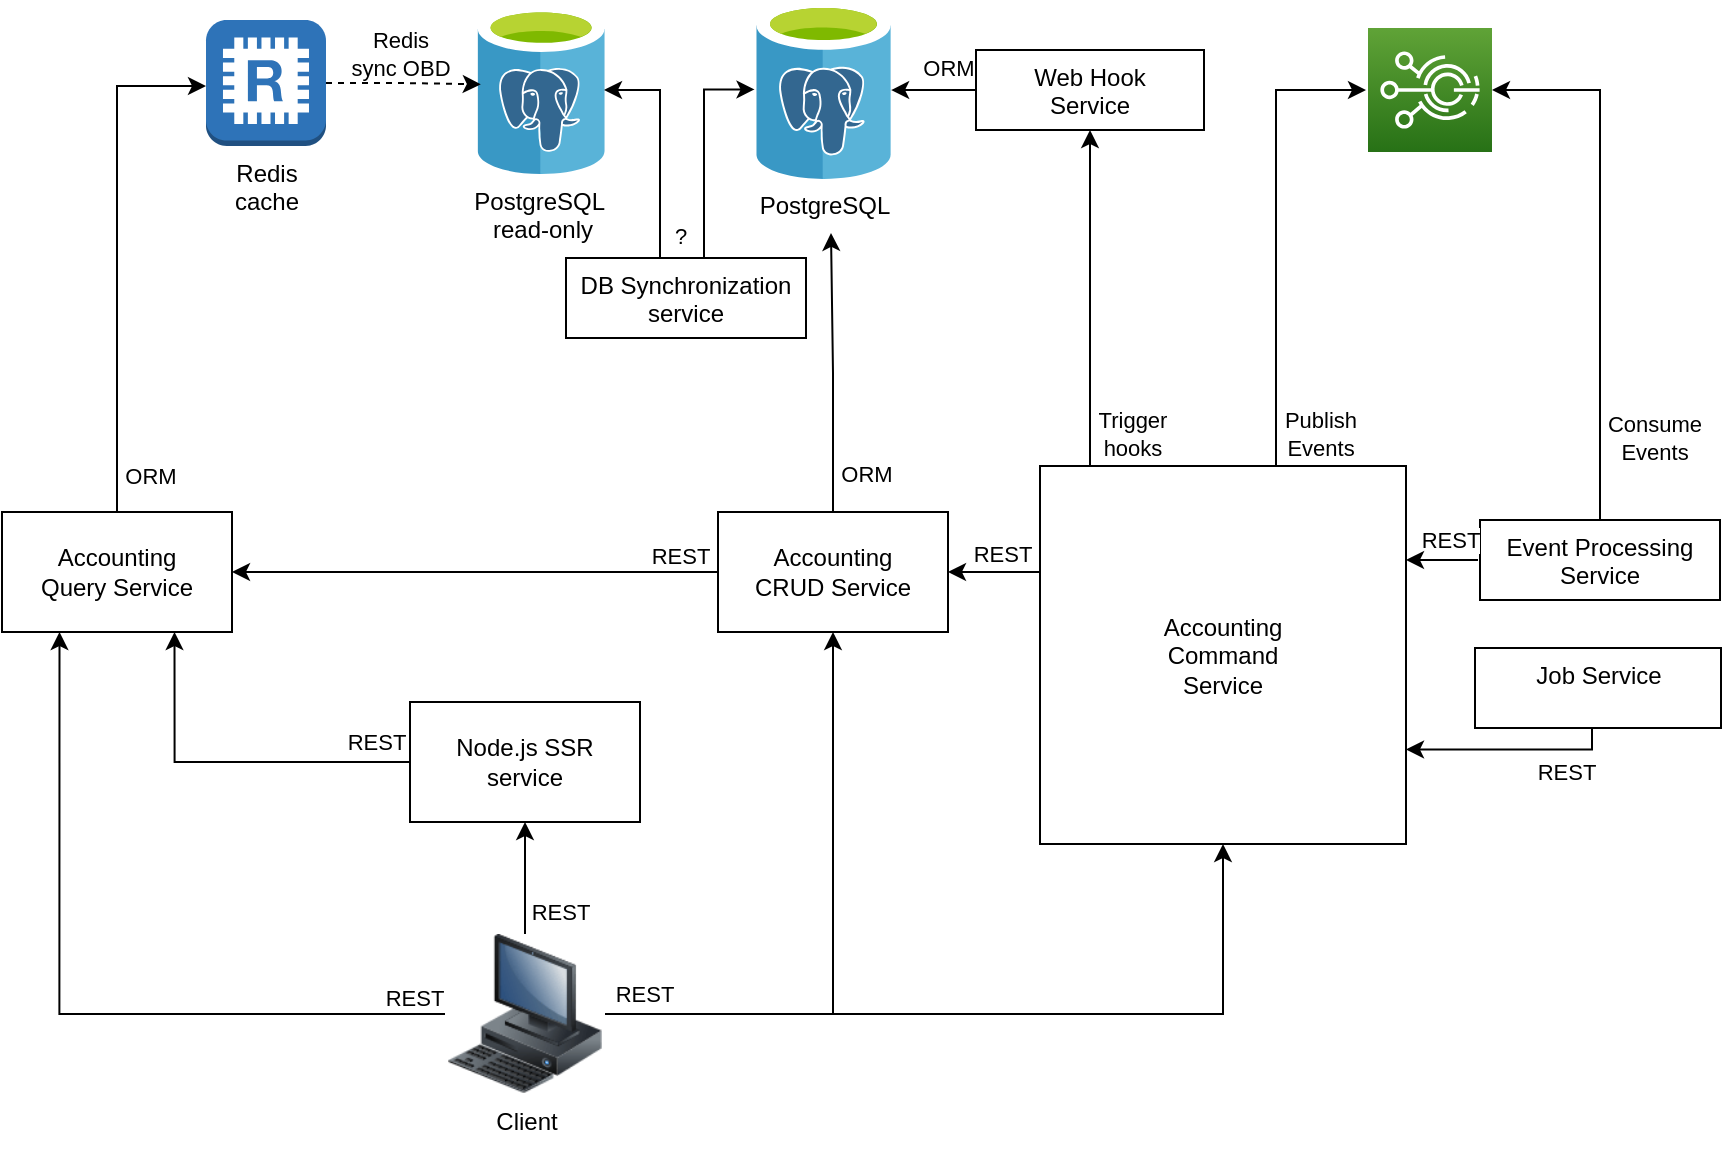 <mxfile>
    <diagram name="Architectural design" id="WCGmDvJDqdLQ--vFYMEj">
        <mxGraphModel dx="2970" dy="1552" grid="0" gridSize="10" guides="1" tooltips="1" connect="1" arrows="1" fold="1" page="0" pageScale="1" pageWidth="850" pageHeight="1100" math="0" shadow="0">
            <root>
                <mxCell id="0"/>
                <object label="Step 1: Basic CRUD" id="QQ_C-k0h6Ip4yUIKFo_p-139">
                    <mxCell parent="0"/>
                </object>
                <mxCell id="QQ_C-k0h6Ip4yUIKFo_p-6" value="PostgreSQL&lt;br&gt;" style="image;sketch=0;aspect=fixed;html=1;points=[];align=center;fontSize=12;image=img/lib/mscae/Azure_Database_for_PostgreSQL_servers.svg;" parent="QQ_C-k0h6Ip4yUIKFo_p-139" vertex="1">
                    <mxGeometry x="-780" y="-30.45" width="67.56" height="88.89" as="geometry"/>
                </mxCell>
                <mxCell id="QQ_C-k0h6Ip4yUIKFo_p-75" style="edgeStyle=orthogonalEdgeStyle;rounded=0;orthogonalLoop=1;jettySize=auto;html=1;" parent="QQ_C-k0h6Ip4yUIKFo_p-139" source="QQ_C-k0h6Ip4yUIKFo_p-33" edge="1">
                    <mxGeometry relative="1" as="geometry">
                        <mxPoint x="-742.5" y="85.46" as="targetPoint"/>
                    </mxGeometry>
                </mxCell>
                <mxCell id="QQ_C-k0h6Ip4yUIKFo_p-33" value="Accounting &lt;br&gt;CRUD&amp;nbsp;Service" style="rounded=0;whiteSpace=wrap;html=1;" parent="QQ_C-k0h6Ip4yUIKFo_p-139" vertex="1">
                    <mxGeometry x="-799" y="225" width="115" height="60" as="geometry"/>
                </mxCell>
                <mxCell id="QQ_C-k0h6Ip4yUIKFo_p-44" style="edgeStyle=orthogonalEdgeStyle;rounded=0;orthogonalLoop=1;jettySize=auto;html=1;entryX=0.5;entryY=1;entryDx=0;entryDy=0;" parent="QQ_C-k0h6Ip4yUIKFo_p-139" source="QQ_C-k0h6Ip4yUIKFo_p-29" target="QQ_C-k0h6Ip4yUIKFo_p-33" edge="1">
                    <mxGeometry relative="1" as="geometry"/>
                </mxCell>
                <mxCell id="QQ_C-k0h6Ip4yUIKFo_p-85" value="ORM" style="edgeLabel;html=1;align=center;verticalAlign=middle;resizable=0;points=[];" parent="QQ_C-k0h6Ip4yUIKFo_p-139" vertex="1" connectable="0">
                    <mxGeometry x="-725.004" y="206.0" as="geometry"/>
                </mxCell>
                <mxCell id="QQ_C-k0h6Ip4yUIKFo_p-79" value="REST" style="edgeLabel;html=1;align=center;verticalAlign=middle;resizable=0;points=[];" parent="QQ_C-k0h6Ip4yUIKFo_p-139" vertex="1" connectable="0">
                    <mxGeometry x="-978.996" y="500" as="geometry">
                        <mxPoint x="143" y="-34" as="offset"/>
                    </mxGeometry>
                </mxCell>
                <mxCell id="QQ_C-k0h6Ip4yUIKFo_p-29" value="Client&lt;br&gt;" style="image;html=1;image=img/lib/clip_art/computers/Workstation_128x128.png;flipH=1;" parent="QQ_C-k0h6Ip4yUIKFo_p-139" vertex="1">
                    <mxGeometry x="-935.5" y="436" width="80" height="80" as="geometry"/>
                </mxCell>
                <object label="Step 2: Command introduction" id="QQ_C-k0h6Ip4yUIKFo_p-138">
                    <mxCell parent="0"/>
                </object>
                <mxCell id="QQ_C-k0h6Ip4yUIKFo_p-43" style="edgeStyle=orthogonalEdgeStyle;rounded=0;orthogonalLoop=1;jettySize=auto;html=1;entryX=0.5;entryY=1;entryDx=0;entryDy=0;" parent="QQ_C-k0h6Ip4yUIKFo_p-138" source="QQ_C-k0h6Ip4yUIKFo_p-29" target="QQ_C-k0h6Ip4yUIKFo_p-21" edge="1">
                    <mxGeometry relative="1" as="geometry"/>
                </mxCell>
                <mxCell id="QQ_C-k0h6Ip4yUIKFo_p-21" value="Accounting &lt;br&gt;Command&lt;br&gt;Service" style="rounded=0;whiteSpace=wrap;html=1;" parent="QQ_C-k0h6Ip4yUIKFo_p-138" vertex="1">
                    <mxGeometry x="-638" y="202" width="183" height="189" as="geometry"/>
                </mxCell>
                <mxCell id="QQ_C-k0h6Ip4yUIKFo_p-45" style="edgeStyle=orthogonalEdgeStyle;rounded=0;orthogonalLoop=1;jettySize=auto;html=1;entryX=1;entryY=0.5;entryDx=0;entryDy=0;" parent="QQ_C-k0h6Ip4yUIKFo_p-138" source="QQ_C-k0h6Ip4yUIKFo_p-21" target="QQ_C-k0h6Ip4yUIKFo_p-33" edge="1">
                    <mxGeometry relative="1" as="geometry">
                        <Array as="points">
                            <mxPoint x="-646" y="255"/>
                            <mxPoint x="-646" y="255"/>
                        </Array>
                    </mxGeometry>
                </mxCell>
                <mxCell id="QQ_C-k0h6Ip4yUIKFo_p-87" value="REST" style="edgeLabel;html=1;align=center;verticalAlign=middle;resizable=0;points=[];" parent="QQ_C-k0h6Ip4yUIKFo_p-138" vertex="1" connectable="0">
                    <mxGeometry x="-656.996" y="246" as="geometry"/>
                </mxCell>
                <object label="Step 3: Introduce RO DB replica" id="QQ_C-k0h6Ip4yUIKFo_p-140">
                    <mxCell parent="0"/>
                </object>
                <mxCell id="QQ_C-k0h6Ip4yUIKFo_p-11" value="DB Synchronization service" style="whiteSpace=wrap;html=1;verticalAlign=top;labelBackgroundColor=default;sketch=0;" parent="QQ_C-k0h6Ip4yUIKFo_p-140" vertex="1">
                    <mxGeometry x="-875" y="98" width="120" height="40" as="geometry"/>
                </mxCell>
                <mxCell id="QQ_C-k0h6Ip4yUIKFo_p-7" value="PostgreSQL&amp;nbsp;&lt;br&gt;read-only" style="image;sketch=0;aspect=fixed;html=1;points=[];align=center;fontSize=12;image=img/lib/mscae/Azure_Database_for_PostgreSQL_servers.svg;" parent="QQ_C-k0h6Ip4yUIKFo_p-140" vertex="1">
                    <mxGeometry x="-919.34" y="-28" width="63.84" height="84" as="geometry"/>
                </mxCell>
                <mxCell id="QQ_C-k0h6Ip4yUIKFo_p-13" style="edgeStyle=orthogonalEdgeStyle;rounded=0;orthogonalLoop=1;jettySize=auto;html=1;" parent="QQ_C-k0h6Ip4yUIKFo_p-140" source="QQ_C-k0h6Ip4yUIKFo_p-11" edge="1">
                    <mxGeometry relative="1" as="geometry">
                        <mxPoint x="-856" y="14" as="targetPoint"/>
                        <Array as="points">
                            <mxPoint x="-828" y="14"/>
                        </Array>
                    </mxGeometry>
                </mxCell>
                <mxCell id="QQ_C-k0h6Ip4yUIKFo_p-88" value="?" style="edgeLabel;html=1;align=center;verticalAlign=middle;resizable=0;points=[];" parent="QQ_C-k0h6Ip4yUIKFo_p-140" vertex="1" connectable="0">
                    <mxGeometry x="-802.004" y="85.0" as="geometry">
                        <mxPoint x="-16" y="2" as="offset"/>
                    </mxGeometry>
                </mxCell>
                <mxCell id="QQ_C-k0h6Ip4yUIKFo_p-14" style="edgeStyle=orthogonalEdgeStyle;rounded=0;orthogonalLoop=1;jettySize=auto;html=1;entryX=-0.011;entryY=0.497;entryDx=0;entryDy=0;entryPerimeter=0;" parent="QQ_C-k0h6Ip4yUIKFo_p-140" source="QQ_C-k0h6Ip4yUIKFo_p-11" target="QQ_C-k0h6Ip4yUIKFo_p-6" edge="1">
                    <mxGeometry relative="1" as="geometry">
                        <Array as="points">
                            <mxPoint x="-806" y="14"/>
                        </Array>
                    </mxGeometry>
                </mxCell>
                <object label="Step 4: Introduce quick Queries" id="QQ_C-k0h6Ip4yUIKFo_p-141">
                    <mxCell parent="0"/>
                </object>
                <mxCell id="QQ_C-k0h6Ip4yUIKFo_p-42" style="edgeStyle=orthogonalEdgeStyle;rounded=0;orthogonalLoop=1;jettySize=auto;html=1;entryX=0.25;entryY=1;entryDx=0;entryDy=0;" parent="QQ_C-k0h6Ip4yUIKFo_p-141" source="QQ_C-k0h6Ip4yUIKFo_p-29" target="QQ_C-k0h6Ip4yUIKFo_p-19" edge="1">
                    <mxGeometry relative="1" as="geometry">
                        <Array as="points">
                            <mxPoint x="-1128" y="476"/>
                        </Array>
                    </mxGeometry>
                </mxCell>
                <mxCell id="QQ_C-k0h6Ip4yUIKFo_p-76" value="REST" style="edgeLabel;html=1;align=center;verticalAlign=middle;resizable=0;points=[];" parent="QQ_C-k0h6Ip4yUIKFo_p-42" vertex="1" connectable="0">
                    <mxGeometry x="-0.632" relative="1" as="geometry">
                        <mxPoint x="55" y="-8" as="offset"/>
                    </mxGeometry>
                </mxCell>
                <mxCell id="QQ_C-k0h6Ip4yUIKFo_p-19" value="Accounting &lt;br&gt;Query Service&lt;br&gt;" style="rounded=0;whiteSpace=wrap;html=1;" parent="QQ_C-k0h6Ip4yUIKFo_p-141" vertex="1">
                    <mxGeometry x="-1157" y="225" width="115" height="60" as="geometry"/>
                </mxCell>
                <mxCell id="QQ_C-k0h6Ip4yUIKFo_p-20" style="edgeStyle=orthogonalEdgeStyle;rounded=0;orthogonalLoop=1;jettySize=auto;html=1;" parent="QQ_C-k0h6Ip4yUIKFo_p-141" source="QQ_C-k0h6Ip4yUIKFo_p-19" target="QQ_C-k0h6Ip4yUIKFo_p-8" edge="1">
                    <mxGeometry relative="1" as="geometry">
                        <Array as="points">
                            <mxPoint x="-1100" y="12"/>
                        </Array>
                    </mxGeometry>
                </mxCell>
                <mxCell id="QQ_C-k0h6Ip4yUIKFo_p-83" value="ORM" style="edgeLabel;html=1;align=center;verticalAlign=middle;resizable=0;points=[];" parent="QQ_C-k0h6Ip4yUIKFo_p-20" vertex="1" connectable="0">
                    <mxGeometry x="-0.663" y="1" relative="1" as="geometry">
                        <mxPoint x="17" y="25" as="offset"/>
                    </mxGeometry>
                </mxCell>
                <mxCell id="QQ_C-k0h6Ip4yUIKFo_p-8" value="Redis&lt;br&gt;cache" style="outlineConnect=0;dashed=0;verticalLabelPosition=bottom;verticalAlign=top;align=center;html=1;shape=mxgraph.aws3.redis;fillColor=#2E73B8;gradientColor=none;" parent="QQ_C-k0h6Ip4yUIKFo_p-141" vertex="1">
                    <mxGeometry x="-1055" y="-21" width="60" height="63" as="geometry"/>
                </mxCell>
                <mxCell id="QQ_C-k0h6Ip4yUIKFo_p-15" style="edgeStyle=orthogonalEdgeStyle;rounded=0;orthogonalLoop=1;jettySize=auto;html=1;entryX=0.027;entryY=0.466;entryDx=0;entryDy=0;entryPerimeter=0;dashed=1;" parent="QQ_C-k0h6Ip4yUIKFo_p-141" source="QQ_C-k0h6Ip4yUIKFo_p-8" target="QQ_C-k0h6Ip4yUIKFo_p-7" edge="1">
                    <mxGeometry relative="1" as="geometry"/>
                </mxCell>
                <mxCell id="QQ_C-k0h6Ip4yUIKFo_p-84" value="Redis&lt;br&gt;sync OBD" style="edgeLabel;html=1;align=center;verticalAlign=middle;resizable=0;points=[];" parent="QQ_C-k0h6Ip4yUIKFo_p-141" vertex="1" connectable="0">
                    <mxGeometry x="-942.004" y="-6.0" as="geometry">
                        <mxPoint x="-16" y="2" as="offset"/>
                    </mxGeometry>
                </mxCell>
                <object label="Step 5: FE introduction" id="QQ_C-k0h6Ip4yUIKFo_p-142">
                    <mxCell parent="0"/>
                </object>
                <mxCell id="QQ_C-k0h6Ip4yUIKFo_p-40" style="edgeStyle=orthogonalEdgeStyle;rounded=0;orthogonalLoop=1;jettySize=auto;html=1;" parent="QQ_C-k0h6Ip4yUIKFo_p-142" source="QQ_C-k0h6Ip4yUIKFo_p-29" target="QQ_C-k0h6Ip4yUIKFo_p-23" edge="1">
                    <mxGeometry relative="1" as="geometry"/>
                </mxCell>
                <mxCell id="QQ_C-k0h6Ip4yUIKFo_p-77" value="REST" style="edgeLabel;html=1;align=center;verticalAlign=middle;resizable=0;points=[];" parent="QQ_C-k0h6Ip4yUIKFo_p-142" vertex="1" connectable="0">
                    <mxGeometry x="-877.996" y="425" as="geometry"/>
                </mxCell>
                <mxCell id="QQ_C-k0h6Ip4yUIKFo_p-23" value="Node.js SSR &lt;br&gt;service&lt;br&gt;" style="rounded=0;whiteSpace=wrap;html=1;" parent="QQ_C-k0h6Ip4yUIKFo_p-142" vertex="1">
                    <mxGeometry x="-953" y="320" width="115" height="60" as="geometry"/>
                </mxCell>
                <mxCell id="QQ_C-k0h6Ip4yUIKFo_p-41" style="edgeStyle=orthogonalEdgeStyle;rounded=0;orthogonalLoop=1;jettySize=auto;html=1;entryX=0.75;entryY=1;entryDx=0;entryDy=0;" parent="QQ_C-k0h6Ip4yUIKFo_p-142" source="QQ_C-k0h6Ip4yUIKFo_p-23" target="QQ_C-k0h6Ip4yUIKFo_p-19" edge="1">
                    <mxGeometry relative="1" as="geometry">
                        <mxPoint x="-1063" y="264" as="targetPoint"/>
                        <Array as="points">
                            <mxPoint x="-1071" y="350"/>
                        </Array>
                    </mxGeometry>
                </mxCell>
                <mxCell id="QQ_C-k0h6Ip4yUIKFo_p-78" value="REST" style="edgeLabel;html=1;align=center;verticalAlign=middle;resizable=0;points=[];" parent="QQ_C-k0h6Ip4yUIKFo_p-142" vertex="1" connectable="0">
                    <mxGeometry x="-969.996" y="340" as="geometry"/>
                </mxCell>
                <mxCell id="QQ_C-k0h6Ip4yUIKFo_p-73" style="edgeStyle=orthogonalEdgeStyle;rounded=0;orthogonalLoop=1;jettySize=auto;html=1;entryX=1;entryY=0.5;entryDx=0;entryDy=0;" parent="QQ_C-k0h6Ip4yUIKFo_p-142" source="QQ_C-k0h6Ip4yUIKFo_p-33" target="QQ_C-k0h6Ip4yUIKFo_p-19" edge="1">
                    <mxGeometry relative="1" as="geometry">
                        <Array as="points">
                            <mxPoint x="-1042" y="255"/>
                        </Array>
                    </mxGeometry>
                </mxCell>
                <mxCell id="QQ_C-k0h6Ip4yUIKFo_p-82" value="REST" style="edgeLabel;html=1;align=center;verticalAlign=middle;resizable=0;points=[];" parent="QQ_C-k0h6Ip4yUIKFo_p-142" vertex="1" connectable="0">
                    <mxGeometry x="-946.006" y="543" as="geometry">
                        <mxPoint x="128" y="-296" as="offset"/>
                    </mxGeometry>
                </mxCell>
                <object label="Step 6: Event introduction" id="QQ_C-k0h6Ip4yUIKFo_p-143">
                    <mxCell parent="0"/>
                </object>
                <mxCell id="QQ_C-k0h6Ip4yUIKFo_p-146" value="&lt;font color=&quot;#ffffff&quot;&gt;Kafka&lt;/font&gt;" style="sketch=0;points=[[0,0,0],[0.25,0,0],[0.5,0,0],[0.75,0,0],[1,0,0],[0,1,0],[0.25,1,0],[0.5,1,0],[0.75,1,0],[1,1,0],[0,0.25,0],[0,0.5,0],[0,0.75,0],[1,0.25,0],[1,0.5,0],[1,0.75,0]];outlineConnect=0;fontColor=#232F3E;gradientColor=#60A337;gradientDirection=north;fillColor=#277116;strokeColor=#ffffff;dashed=0;verticalLabelPosition=bottom;verticalAlign=top;align=center;html=1;fontSize=12;fontStyle=0;aspect=fixed;shape=mxgraph.aws4.resourceIcon;resIcon=mxgraph.aws4.iot_events;" parent="QQ_C-k0h6Ip4yUIKFo_p-143" vertex="1">
                    <mxGeometry x="-474" y="-17" width="62" height="62" as="geometry"/>
                </mxCell>
                <mxCell id="QQ_C-k0h6Ip4yUIKFo_p-149" value="Event Processing Service" style="whiteSpace=wrap;html=1;verticalAlign=top;labelBackgroundColor=default;sketch=0;" parent="QQ_C-k0h6Ip4yUIKFo_p-143" vertex="1">
                    <mxGeometry x="-418.0" y="229" width="120" height="40" as="geometry"/>
                </mxCell>
                <mxCell id="QQ_C-k0h6Ip4yUIKFo_p-81" value="REST" style="edgeLabel;html=1;align=center;verticalAlign=middle;resizable=0;points=[];" parent="QQ_C-k0h6Ip4yUIKFo_p-143" vertex="1" connectable="0">
                    <mxGeometry x="-432.996" y="239" as="geometry"/>
                </mxCell>
                <mxCell id="QQ_C-k0h6Ip4yUIKFo_p-66" style="edgeStyle=orthogonalEdgeStyle;rounded=0;orthogonalLoop=1;jettySize=auto;html=1;entryX=1;entryY=0.5;entryDx=0;entryDy=0;entryPerimeter=0;exitX=0.5;exitY=0;exitDx=0;exitDy=0;" parent="QQ_C-k0h6Ip4yUIKFo_p-143" source="QQ_C-k0h6Ip4yUIKFo_p-149" target="QQ_C-k0h6Ip4yUIKFo_p-146" edge="1">
                    <mxGeometry relative="1" as="geometry">
                        <mxPoint x="-337" y="-26" as="targetPoint"/>
                        <mxPoint x="-282.952" y="189" as="sourcePoint"/>
                    </mxGeometry>
                </mxCell>
                <mxCell id="QQ_C-k0h6Ip4yUIKFo_p-67" value="Consume&lt;br&gt;Events" style="edgeLabel;html=1;align=center;verticalAlign=middle;resizable=0;points=[];" parent="QQ_C-k0h6Ip4yUIKFo_p-66" vertex="1" connectable="0">
                    <mxGeometry x="-0.265" y="1" relative="1" as="geometry">
                        <mxPoint x="28" y="58" as="offset"/>
                    </mxGeometry>
                </mxCell>
                <mxCell id="QQ_C-k0h6Ip4yUIKFo_p-68" style="edgeStyle=orthogonalEdgeStyle;rounded=0;orthogonalLoop=1;jettySize=auto;html=1;entryX=0;entryY=0.5;entryDx=0;entryDy=0;entryPerimeter=0;" parent="QQ_C-k0h6Ip4yUIKFo_p-143" source="QQ_C-k0h6Ip4yUIKFo_p-21" edge="1">
                    <mxGeometry relative="1" as="geometry">
                        <mxPoint x="-475" y="14" as="targetPoint"/>
                        <Array as="points">
                            <mxPoint x="-520" y="14"/>
                        </Array>
                    </mxGeometry>
                </mxCell>
                <mxCell id="QQ_C-k0h6Ip4yUIKFo_p-69" value="Publish&lt;br&gt;Events" style="edgeLabel;html=1;align=center;verticalAlign=middle;resizable=0;points=[];" parent="QQ_C-k0h6Ip4yUIKFo_p-68" vertex="1" connectable="0">
                    <mxGeometry x="-0.835" y="-2" relative="1" as="geometry">
                        <mxPoint x="20" y="3" as="offset"/>
                    </mxGeometry>
                </mxCell>
                <mxCell id="QQ_C-k0h6Ip4yUIKFo_p-62" style="edgeStyle=orthogonalEdgeStyle;rounded=0;orthogonalLoop=1;jettySize=auto;html=1;entryX=1;entryY=0.25;entryDx=0;entryDy=0;" parent="QQ_C-k0h6Ip4yUIKFo_p-143" target="QQ_C-k0h6Ip4yUIKFo_p-21" edge="1">
                    <mxGeometry relative="1" as="geometry">
                        <mxPoint x="-419" y="249.048" as="sourcePoint"/>
                    </mxGeometry>
                </mxCell>
                <object label="Step 7: WebHook introduction" id="QQ_C-k0h6Ip4yUIKFo_p-150">
                    <mxCell parent="0"/>
                </object>
                <mxCell id="QQ_C-k0h6Ip4yUIKFo_p-64" style="edgeStyle=orthogonalEdgeStyle;rounded=0;orthogonalLoop=1;jettySize=auto;html=1;entryX=0.5;entryY=1;entryDx=0;entryDy=0;" parent="QQ_C-k0h6Ip4yUIKFo_p-150" source="QQ_C-k0h6Ip4yUIKFo_p-21" target="QQ_C-k0h6Ip4yUIKFo_p-54" edge="1">
                    <mxGeometry relative="1" as="geometry">
                        <Array as="points">
                            <mxPoint x="-613" y="100"/>
                            <mxPoint x="-613" y="100"/>
                        </Array>
                    </mxGeometry>
                </mxCell>
                <mxCell id="QQ_C-k0h6Ip4yUIKFo_p-71" value="Trigger&lt;br&gt;hooks" style="edgeLabel;html=1;align=center;verticalAlign=middle;resizable=0;points=[];" parent="QQ_C-k0h6Ip4yUIKFo_p-150" vertex="1" connectable="0">
                    <mxGeometry x="-592" y="186.002" as="geometry"/>
                </mxCell>
                <mxCell id="QQ_C-k0h6Ip4yUIKFo_p-54" value="Web Hook&lt;br&gt;Service" style="whiteSpace=wrap;html=1;verticalAlign=top;labelBackgroundColor=default;sketch=0;" parent="QQ_C-k0h6Ip4yUIKFo_p-150" vertex="1">
                    <mxGeometry x="-670" y="-6" width="114" height="40" as="geometry"/>
                </mxCell>
                <mxCell id="QQ_C-k0h6Ip4yUIKFo_p-65" style="edgeStyle=orthogonalEdgeStyle;rounded=0;orthogonalLoop=1;jettySize=auto;html=1;" parent="QQ_C-k0h6Ip4yUIKFo_p-150" source="QQ_C-k0h6Ip4yUIKFo_p-54" target="QQ_C-k0h6Ip4yUIKFo_p-6" edge="1">
                    <mxGeometry relative="1" as="geometry"/>
                </mxCell>
                <mxCell id="QQ_C-k0h6Ip4yUIKFo_p-86" value="ORM" style="edgeLabel;html=1;align=center;verticalAlign=middle;resizable=0;points=[];" parent="QQ_C-k0h6Ip4yUIKFo_p-150" vertex="1" connectable="0">
                    <mxGeometry x="-684.004" y="3.0" as="geometry"/>
                </mxCell>
                <object label="Step 8: introduce job service" id="QQ_C-k0h6Ip4yUIKFo_p-151">
                    <mxCell parent="0"/>
                </object>
                <mxCell id="QQ_C-k0h6Ip4yUIKFo_p-70" value="Job Service" style="whiteSpace=wrap;html=1;verticalAlign=top;labelBackgroundColor=default;sketch=0;" parent="QQ_C-k0h6Ip4yUIKFo_p-151" vertex="1">
                    <mxGeometry x="-420.5" y="293" width="123" height="40" as="geometry"/>
                </mxCell>
                <mxCell id="QQ_C-k0h6Ip4yUIKFo_p-80" value="REST" style="edgeLabel;html=1;align=center;verticalAlign=middle;resizable=0;points=[];" parent="QQ_C-k0h6Ip4yUIKFo_p-151" vertex="1" connectable="0">
                    <mxGeometry x="-374.996" y="355" as="geometry"/>
                </mxCell>
                <mxCell id="QQ_C-k0h6Ip4yUIKFo_p-72" style="edgeStyle=orthogonalEdgeStyle;rounded=0;orthogonalLoop=1;jettySize=auto;html=1;entryX=1;entryY=0.75;entryDx=0;entryDy=0;" parent="QQ_C-k0h6Ip4yUIKFo_p-151" source="QQ_C-k0h6Ip4yUIKFo_p-70" target="QQ_C-k0h6Ip4yUIKFo_p-21" edge="1">
                    <mxGeometry relative="1" as="geometry">
                        <Array as="points">
                            <mxPoint x="-362" y="344"/>
                        </Array>
                    </mxGeometry>
                </mxCell>
            </root>
        </mxGraphModel>
    </diagram>
    <diagram id="ZtC7v8fNOmoMO_Tix7ty" name="DDD">
        <mxGraphModel dx="4026" dy="1952" grid="0" gridSize="10" guides="1" tooltips="1" connect="1" arrows="1" fold="1" page="0" pageScale="1" pageWidth="850" pageHeight="1100" math="0" shadow="0">
            <root>
                <mxCell id="0"/>
                <mxCell id="1" parent="0"/>
                <mxCell id="YWgtLpYKPPh-b3s76j6k-41" style="edgeStyle=none;html=1;entryX=0;entryY=0.5;entryDx=0;entryDy=0;" edge="1" parent="1" source="YWgtLpYKPPh-b3s76j6k-11" target="YWgtLpYKPPh-b3s76j6k-32">
                    <mxGeometry relative="1" as="geometry"/>
                </mxCell>
                <mxCell id="YWgtLpYKPPh-b3s76j6k-11" value="Credit" style="shape=table;startSize=30;container=1;collapsible=0;childLayout=tableLayout;fixedRows=1;rowLines=0;fontStyle=1;" vertex="1" parent="1">
                    <mxGeometry x="-1954" y="-599" width="180" height="120" as="geometry"/>
                </mxCell>
                <mxCell id="YWgtLpYKPPh-b3s76j6k-12" value="" style="shape=tableRow;horizontal=0;startSize=0;swimlaneHead=0;swimlaneBody=0;top=0;left=0;bottom=0;right=0;collapsible=0;dropTarget=0;fillColor=none;points=[[0,0.5],[1,0.5]];portConstraint=eastwest;" vertex="1" parent="YWgtLpYKPPh-b3s76j6k-11">
                    <mxGeometry y="30" width="180" height="30" as="geometry"/>
                </mxCell>
                <mxCell id="YWgtLpYKPPh-b3s76j6k-13" value="1" style="shape=partialRectangle;html=1;whiteSpace=wrap;connectable=0;fillColor=none;top=0;left=0;bottom=0;right=0;overflow=hidden;pointerEvents=1;" vertex="1" parent="YWgtLpYKPPh-b3s76j6k-12">
                    <mxGeometry width="40" height="30" as="geometry">
                        <mxRectangle width="40" height="30" as="alternateBounds"/>
                    </mxGeometry>
                </mxCell>
                <mxCell id="YWgtLpYKPPh-b3s76j6k-14" value="Account Id" style="shape=partialRectangle;html=1;whiteSpace=wrap;connectable=0;fillColor=none;top=0;left=0;bottom=0;right=0;align=left;spacingLeft=6;overflow=hidden;" vertex="1" parent="YWgtLpYKPPh-b3s76j6k-12">
                    <mxGeometry x="40" width="140" height="30" as="geometry">
                        <mxRectangle width="140" height="30" as="alternateBounds"/>
                    </mxGeometry>
                </mxCell>
                <mxCell id="YWgtLpYKPPh-b3s76j6k-15" value="" style="shape=tableRow;horizontal=0;startSize=0;swimlaneHead=0;swimlaneBody=0;top=0;left=0;bottom=0;right=0;collapsible=0;dropTarget=0;fillColor=none;points=[[0,0.5],[1,0.5]];portConstraint=eastwest;" vertex="1" parent="YWgtLpYKPPh-b3s76j6k-11">
                    <mxGeometry y="60" width="180" height="30" as="geometry"/>
                </mxCell>
                <mxCell id="YWgtLpYKPPh-b3s76j6k-16" value="2" style="shape=partialRectangle;html=1;whiteSpace=wrap;connectable=0;fillColor=none;top=0;left=0;bottom=0;right=0;overflow=hidden;" vertex="1" parent="YWgtLpYKPPh-b3s76j6k-15">
                    <mxGeometry width="40" height="30" as="geometry">
                        <mxRectangle width="40" height="30" as="alternateBounds"/>
                    </mxGeometry>
                </mxCell>
                <mxCell id="YWgtLpYKPPh-b3s76j6k-17" value="Amount" style="shape=partialRectangle;html=1;whiteSpace=wrap;connectable=0;fillColor=none;top=0;left=0;bottom=0;right=0;align=left;spacingLeft=6;overflow=hidden;" vertex="1" parent="YWgtLpYKPPh-b3s76j6k-15">
                    <mxGeometry x="40" width="140" height="30" as="geometry">
                        <mxRectangle width="140" height="30" as="alternateBounds"/>
                    </mxGeometry>
                </mxCell>
                <mxCell id="YWgtLpYKPPh-b3s76j6k-18" value="" style="shape=tableRow;horizontal=0;startSize=0;swimlaneHead=0;swimlaneBody=0;top=0;left=0;bottom=0;right=0;collapsible=0;dropTarget=0;fillColor=none;points=[[0,0.5],[1,0.5]];portConstraint=eastwest;" vertex="1" parent="YWgtLpYKPPh-b3s76j6k-11">
                    <mxGeometry y="90" width="180" height="30" as="geometry"/>
                </mxCell>
                <mxCell id="YWgtLpYKPPh-b3s76j6k-19" value="3" style="shape=partialRectangle;html=1;whiteSpace=wrap;connectable=0;fillColor=none;top=0;left=0;bottom=0;right=0;overflow=hidden;" vertex="1" parent="YWgtLpYKPPh-b3s76j6k-18">
                    <mxGeometry width="40" height="30" as="geometry">
                        <mxRectangle width="40" height="30" as="alternateBounds"/>
                    </mxGeometry>
                </mxCell>
                <mxCell id="YWgtLpYKPPh-b3s76j6k-20" value="Currency" style="shape=partialRectangle;html=1;whiteSpace=wrap;connectable=0;fillColor=none;top=0;left=0;bottom=0;right=0;align=left;spacingLeft=6;overflow=hidden;" vertex="1" parent="YWgtLpYKPPh-b3s76j6k-18">
                    <mxGeometry x="40" width="140" height="30" as="geometry">
                        <mxRectangle width="140" height="30" as="alternateBounds"/>
                    </mxGeometry>
                </mxCell>
                <mxCell id="YWgtLpYKPPh-b3s76j6k-42" style="edgeStyle=none;html=1;entryX=0;entryY=0.5;entryDx=0;entryDy=0;" edge="1" parent="1" source="YWgtLpYKPPh-b3s76j6k-21" target="YWgtLpYKPPh-b3s76j6k-35">
                    <mxGeometry relative="1" as="geometry"/>
                </mxCell>
                <mxCell id="YWgtLpYKPPh-b3s76j6k-21" value="Debit" style="shape=table;startSize=30;container=1;collapsible=0;childLayout=tableLayout;fixedRows=1;rowLines=0;fontStyle=1;" vertex="1" parent="1">
                    <mxGeometry x="-1954" y="-468" width="180" height="120" as="geometry"/>
                </mxCell>
                <mxCell id="YWgtLpYKPPh-b3s76j6k-22" value="" style="shape=tableRow;horizontal=0;startSize=0;swimlaneHead=0;swimlaneBody=0;top=0;left=0;bottom=0;right=0;collapsible=0;dropTarget=0;fillColor=none;points=[[0,0.5],[1,0.5]];portConstraint=eastwest;" vertex="1" parent="YWgtLpYKPPh-b3s76j6k-21">
                    <mxGeometry y="30" width="180" height="30" as="geometry"/>
                </mxCell>
                <mxCell id="YWgtLpYKPPh-b3s76j6k-23" value="1" style="shape=partialRectangle;html=1;whiteSpace=wrap;connectable=0;fillColor=none;top=0;left=0;bottom=0;right=0;overflow=hidden;pointerEvents=1;" vertex="1" parent="YWgtLpYKPPh-b3s76j6k-22">
                    <mxGeometry width="40" height="30" as="geometry">
                        <mxRectangle width="40" height="30" as="alternateBounds"/>
                    </mxGeometry>
                </mxCell>
                <mxCell id="YWgtLpYKPPh-b3s76j6k-24" value="Account Id" style="shape=partialRectangle;html=1;whiteSpace=wrap;connectable=0;fillColor=none;top=0;left=0;bottom=0;right=0;align=left;spacingLeft=6;overflow=hidden;" vertex="1" parent="YWgtLpYKPPh-b3s76j6k-22">
                    <mxGeometry x="40" width="140" height="30" as="geometry">
                        <mxRectangle width="140" height="30" as="alternateBounds"/>
                    </mxGeometry>
                </mxCell>
                <mxCell id="YWgtLpYKPPh-b3s76j6k-25" value="" style="shape=tableRow;horizontal=0;startSize=0;swimlaneHead=0;swimlaneBody=0;top=0;left=0;bottom=0;right=0;collapsible=0;dropTarget=0;fillColor=none;points=[[0,0.5],[1,0.5]];portConstraint=eastwest;" vertex="1" parent="YWgtLpYKPPh-b3s76j6k-21">
                    <mxGeometry y="60" width="180" height="30" as="geometry"/>
                </mxCell>
                <mxCell id="YWgtLpYKPPh-b3s76j6k-26" value="2" style="shape=partialRectangle;html=1;whiteSpace=wrap;connectable=0;fillColor=none;top=0;left=0;bottom=0;right=0;overflow=hidden;" vertex="1" parent="YWgtLpYKPPh-b3s76j6k-25">
                    <mxGeometry width="40" height="30" as="geometry">
                        <mxRectangle width="40" height="30" as="alternateBounds"/>
                    </mxGeometry>
                </mxCell>
                <mxCell id="YWgtLpYKPPh-b3s76j6k-27" value="Amount" style="shape=partialRectangle;html=1;whiteSpace=wrap;connectable=0;fillColor=none;top=0;left=0;bottom=0;right=0;align=left;spacingLeft=6;overflow=hidden;" vertex="1" parent="YWgtLpYKPPh-b3s76j6k-25">
                    <mxGeometry x="40" width="140" height="30" as="geometry">
                        <mxRectangle width="140" height="30" as="alternateBounds"/>
                    </mxGeometry>
                </mxCell>
                <mxCell id="YWgtLpYKPPh-b3s76j6k-28" value="" style="shape=tableRow;horizontal=0;startSize=0;swimlaneHead=0;swimlaneBody=0;top=0;left=0;bottom=0;right=0;collapsible=0;dropTarget=0;fillColor=none;points=[[0,0.5],[1,0.5]];portConstraint=eastwest;" vertex="1" parent="YWgtLpYKPPh-b3s76j6k-21">
                    <mxGeometry y="90" width="180" height="30" as="geometry"/>
                </mxCell>
                <mxCell id="YWgtLpYKPPh-b3s76j6k-29" value="3" style="shape=partialRectangle;html=1;whiteSpace=wrap;connectable=0;fillColor=none;top=0;left=0;bottom=0;right=0;overflow=hidden;" vertex="1" parent="YWgtLpYKPPh-b3s76j6k-28">
                    <mxGeometry width="40" height="30" as="geometry">
                        <mxRectangle width="40" height="30" as="alternateBounds"/>
                    </mxGeometry>
                </mxCell>
                <mxCell id="YWgtLpYKPPh-b3s76j6k-30" value="Currency" style="shape=partialRectangle;html=1;whiteSpace=wrap;connectable=0;fillColor=none;top=0;left=0;bottom=0;right=0;align=left;spacingLeft=6;overflow=hidden;" vertex="1" parent="YWgtLpYKPPh-b3s76j6k-28">
                    <mxGeometry x="40" width="140" height="30" as="geometry">
                        <mxRectangle width="140" height="30" as="alternateBounds"/>
                    </mxGeometry>
                </mxCell>
                <mxCell id="YWgtLpYKPPh-b3s76j6k-31" value="Bookkeeping" style="shape=table;startSize=30;container=1;collapsible=0;childLayout=tableLayout;fixedRows=1;rowLines=0;fontStyle=1;" vertex="1" parent="1">
                    <mxGeometry x="-1693" y="-554" width="180" height="120" as="geometry"/>
                </mxCell>
                <mxCell id="YWgtLpYKPPh-b3s76j6k-32" value="" style="shape=tableRow;horizontal=0;startSize=0;swimlaneHead=0;swimlaneBody=0;top=0;left=0;bottom=0;right=0;collapsible=0;dropTarget=0;fillColor=none;points=[[0,0.5],[1,0.5]];portConstraint=eastwest;" vertex="1" parent="YWgtLpYKPPh-b3s76j6k-31">
                    <mxGeometry y="30" width="180" height="30" as="geometry"/>
                </mxCell>
                <mxCell id="YWgtLpYKPPh-b3s76j6k-33" value="1" style="shape=partialRectangle;html=1;whiteSpace=wrap;connectable=0;fillColor=none;top=0;left=0;bottom=0;right=0;overflow=hidden;pointerEvents=1;" vertex="1" parent="YWgtLpYKPPh-b3s76j6k-32">
                    <mxGeometry width="40" height="30" as="geometry">
                        <mxRectangle width="40" height="30" as="alternateBounds"/>
                    </mxGeometry>
                </mxCell>
                <mxCell id="YWgtLpYKPPh-b3s76j6k-34" value="Credit" style="shape=partialRectangle;html=1;whiteSpace=wrap;connectable=0;fillColor=none;top=0;left=0;bottom=0;right=0;align=left;spacingLeft=6;overflow=hidden;" vertex="1" parent="YWgtLpYKPPh-b3s76j6k-32">
                    <mxGeometry x="40" width="140" height="30" as="geometry">
                        <mxRectangle width="140" height="30" as="alternateBounds"/>
                    </mxGeometry>
                </mxCell>
                <mxCell id="YWgtLpYKPPh-b3s76j6k-35" value="" style="shape=tableRow;horizontal=0;startSize=0;swimlaneHead=0;swimlaneBody=0;top=0;left=0;bottom=0;right=0;collapsible=0;dropTarget=0;fillColor=none;points=[[0,0.5],[1,0.5]];portConstraint=eastwest;" vertex="1" parent="YWgtLpYKPPh-b3s76j6k-31">
                    <mxGeometry y="60" width="180" height="30" as="geometry"/>
                </mxCell>
                <mxCell id="YWgtLpYKPPh-b3s76j6k-36" value="2" style="shape=partialRectangle;html=1;whiteSpace=wrap;connectable=0;fillColor=none;top=0;left=0;bottom=0;right=0;overflow=hidden;" vertex="1" parent="YWgtLpYKPPh-b3s76j6k-35">
                    <mxGeometry width="40" height="30" as="geometry">
                        <mxRectangle width="40" height="30" as="alternateBounds"/>
                    </mxGeometry>
                </mxCell>
                <mxCell id="YWgtLpYKPPh-b3s76j6k-37" value="Debit" style="shape=partialRectangle;html=1;whiteSpace=wrap;connectable=0;fillColor=none;top=0;left=0;bottom=0;right=0;align=left;spacingLeft=6;overflow=hidden;" vertex="1" parent="YWgtLpYKPPh-b3s76j6k-35">
                    <mxGeometry x="40" width="140" height="30" as="geometry">
                        <mxRectangle width="140" height="30" as="alternateBounds"/>
                    </mxGeometry>
                </mxCell>
                <mxCell id="YWgtLpYKPPh-b3s76j6k-38" value="" style="shape=tableRow;horizontal=0;startSize=0;swimlaneHead=0;swimlaneBody=0;top=0;left=0;bottom=0;right=0;collapsible=0;dropTarget=0;fillColor=none;points=[[0,0.5],[1,0.5]];portConstraint=eastwest;" vertex="1" parent="YWgtLpYKPPh-b3s76j6k-31">
                    <mxGeometry y="90" width="180" height="30" as="geometry"/>
                </mxCell>
                <mxCell id="YWgtLpYKPPh-b3s76j6k-39" value="3" style="shape=partialRectangle;html=1;whiteSpace=wrap;connectable=0;fillColor=none;top=0;left=0;bottom=0;right=0;overflow=hidden;" vertex="1" parent="YWgtLpYKPPh-b3s76j6k-38">
                    <mxGeometry width="40" height="30" as="geometry">
                        <mxRectangle width="40" height="30" as="alternateBounds"/>
                    </mxGeometry>
                </mxCell>
                <mxCell id="YWgtLpYKPPh-b3s76j6k-40" value="Transaction Date" style="shape=partialRectangle;html=1;whiteSpace=wrap;connectable=0;fillColor=none;top=0;left=0;bottom=0;right=0;align=left;spacingLeft=6;overflow=hidden;" vertex="1" parent="YWgtLpYKPPh-b3s76j6k-38">
                    <mxGeometry x="40" width="140" height="30" as="geometry">
                        <mxRectangle width="140" height="30" as="alternateBounds"/>
                    </mxGeometry>
                </mxCell>
            </root>
        </mxGraphModel>
    </diagram>
    <diagram id="kegR7-3sBzHft5QSVE01" name="Database">
        <mxGraphModel dx="3226" dy="1552" grid="0" gridSize="10" guides="1" tooltips="1" connect="1" arrows="1" fold="1" page="0" pageScale="1" pageWidth="850" pageHeight="1100" math="0" shadow="0">
            <root>
                <mxCell id="0"/>
                <object label="PostgreSQL" id="1">
                    <mxCell parent="0"/>
                </object>
                <mxCell id="22w6GEnN3Rc5qbIdXlav-1" value="" style="rounded=0;whiteSpace=wrap;html=1;dashed=1;" vertex="1" parent="1">
                    <mxGeometry x="-813" y="-335" width="1836" height="952" as="geometry"/>
                </mxCell>
                <mxCell id="22w6GEnN3Rc5qbIdXlav-2" value="PostgreSQL" style="text;html=1;strokeColor=none;fillColor=none;align=center;verticalAlign=middle;whiteSpace=wrap;rounded=0;dashed=1;" vertex="1" parent="1">
                    <mxGeometry x="48" y="-331" width="60" height="30" as="geometry"/>
                </mxCell>
                <mxCell id="22w6GEnN3Rc5qbIdXlav-3" value="Transactions" style="shape=table;startSize=30;container=1;collapsible=0;childLayout=tableLayout;fixedRows=1;rowLines=0;fontStyle=1;" vertex="1" parent="1">
                    <mxGeometry x="-495" y="73" width="243" height="180" as="geometry"/>
                </mxCell>
                <mxCell id="22w6GEnN3Rc5qbIdXlav-4" value="" style="shape=tableRow;horizontal=0;startSize=0;swimlaneHead=0;swimlaneBody=0;top=0;left=0;bottom=0;right=0;collapsible=0;dropTarget=0;fillColor=none;points=[[0,0.5],[1,0.5]];portConstraint=eastwest;dashed=1;" vertex="1" parent="22w6GEnN3Rc5qbIdXlav-3">
                    <mxGeometry y="30" width="243" height="30" as="geometry"/>
                </mxCell>
                <mxCell id="22w6GEnN3Rc5qbIdXlav-5" value="" style="shape=partialRectangle;html=1;whiteSpace=wrap;connectable=0;fillColor=none;top=0;left=0;bottom=0;right=0;overflow=hidden;pointerEvents=1;dashed=1;" vertex="1" parent="22w6GEnN3Rc5qbIdXlav-4">
                    <mxGeometry width="23" height="30" as="geometry">
                        <mxRectangle width="23" height="30" as="alternateBounds"/>
                    </mxGeometry>
                </mxCell>
                <mxCell id="22w6GEnN3Rc5qbIdXlav-6" value="Type :TransactionType" style="shape=partialRectangle;html=1;whiteSpace=wrap;connectable=0;fillColor=none;top=0;left=0;bottom=0;right=0;align=left;spacingLeft=6;overflow=hidden;dashed=1;" vertex="1" parent="22w6GEnN3Rc5qbIdXlav-4">
                    <mxGeometry x="23" width="220" height="30" as="geometry">
                        <mxRectangle width="220" height="30" as="alternateBounds"/>
                    </mxGeometry>
                </mxCell>
                <mxCell id="22w6GEnN3Rc5qbIdXlav-7" value="" style="shape=tableRow;horizontal=0;startSize=0;swimlaneHead=0;swimlaneBody=0;top=0;left=0;bottom=0;right=0;collapsible=0;dropTarget=0;fillColor=none;points=[[0,0.5],[1,0.5]];portConstraint=eastwest;dashed=1;" vertex="1" parent="22w6GEnN3Rc5qbIdXlav-3">
                    <mxGeometry y="60" width="243" height="30" as="geometry"/>
                </mxCell>
                <mxCell id="22w6GEnN3Rc5qbIdXlav-8" value="" style="shape=partialRectangle;html=1;whiteSpace=wrap;connectable=0;fillColor=none;top=0;left=0;bottom=0;right=0;overflow=hidden;dashed=1;" vertex="1" parent="22w6GEnN3Rc5qbIdXlav-7">
                    <mxGeometry width="23" height="30" as="geometry">
                        <mxRectangle width="23" height="30" as="alternateBounds"/>
                    </mxGeometry>
                </mxCell>
                <mxCell id="22w6GEnN3Rc5qbIdXlav-9" value="Account Id : int" style="shape=partialRectangle;html=1;whiteSpace=wrap;connectable=0;fillColor=none;top=0;left=0;bottom=0;right=0;align=left;spacingLeft=6;overflow=hidden;dashed=1;" vertex="1" parent="22w6GEnN3Rc5qbIdXlav-7">
                    <mxGeometry x="23" width="220" height="30" as="geometry">
                        <mxRectangle width="220" height="30" as="alternateBounds"/>
                    </mxGeometry>
                </mxCell>
                <mxCell id="22w6GEnN3Rc5qbIdXlav-10" value="" style="shape=tableRow;horizontal=0;startSize=0;swimlaneHead=0;swimlaneBody=0;top=0;left=0;bottom=0;right=0;collapsible=0;dropTarget=0;fillColor=none;points=[[0,0.5],[1,0.5]];portConstraint=eastwest;dashed=1;" vertex="1" parent="22w6GEnN3Rc5qbIdXlav-3">
                    <mxGeometry y="90" width="243" height="30" as="geometry"/>
                </mxCell>
                <mxCell id="22w6GEnN3Rc5qbIdXlav-11" value="" style="shape=partialRectangle;html=1;whiteSpace=wrap;connectable=0;fillColor=none;top=0;left=0;bottom=0;right=0;overflow=hidden;dashed=1;" vertex="1" parent="22w6GEnN3Rc5qbIdXlav-10">
                    <mxGeometry width="23" height="30" as="geometry">
                        <mxRectangle width="23" height="30" as="alternateBounds"/>
                    </mxGeometry>
                </mxCell>
                <mxCell id="22w6GEnN3Rc5qbIdXlav-12" value="Amount : decimal" style="shape=partialRectangle;html=1;whiteSpace=wrap;connectable=0;fillColor=none;top=0;left=0;bottom=0;right=0;align=left;spacingLeft=6;overflow=hidden;dashed=1;" vertex="1" parent="22w6GEnN3Rc5qbIdXlav-10">
                    <mxGeometry x="23" width="220" height="30" as="geometry">
                        <mxRectangle width="220" height="30" as="alternateBounds"/>
                    </mxGeometry>
                </mxCell>
                <mxCell id="22w6GEnN3Rc5qbIdXlav-24" value="" style="shape=tableRow;horizontal=0;startSize=0;swimlaneHead=0;swimlaneBody=0;top=0;left=0;bottom=0;right=0;collapsible=0;dropTarget=0;fillColor=none;points=[[0,0.5],[1,0.5]];portConstraint=eastwest;dashed=1;" vertex="1" parent="22w6GEnN3Rc5qbIdXlav-3">
                    <mxGeometry y="120" width="243" height="30" as="geometry"/>
                </mxCell>
                <mxCell id="22w6GEnN3Rc5qbIdXlav-25" value="" style="shape=partialRectangle;html=1;whiteSpace=wrap;connectable=0;fillColor=none;top=0;left=0;bottom=0;right=0;overflow=hidden;dashed=1;" vertex="1" parent="22w6GEnN3Rc5qbIdXlav-24">
                    <mxGeometry width="23" height="30" as="geometry">
                        <mxRectangle width="23" height="30" as="alternateBounds"/>
                    </mxGeometry>
                </mxCell>
                <mxCell id="22w6GEnN3Rc5qbIdXlav-26" value="Currency: Currency" style="shape=partialRectangle;html=1;whiteSpace=wrap;connectable=0;fillColor=none;top=0;left=0;bottom=0;right=0;align=left;spacingLeft=6;overflow=hidden;dashed=1;" vertex="1" parent="22w6GEnN3Rc5qbIdXlav-24">
                    <mxGeometry x="23" width="220" height="30" as="geometry">
                        <mxRectangle width="220" height="30" as="alternateBounds"/>
                    </mxGeometry>
                </mxCell>
                <mxCell id="22w6GEnN3Rc5qbIdXlav-27" value="" style="shape=tableRow;horizontal=0;startSize=0;swimlaneHead=0;swimlaneBody=0;top=0;left=0;bottom=0;right=0;collapsible=0;dropTarget=0;fillColor=none;points=[[0,0.5],[1,0.5]];portConstraint=eastwest;dashed=1;" vertex="1" parent="22w6GEnN3Rc5qbIdXlav-3">
                    <mxGeometry y="150" width="243" height="30" as="geometry"/>
                </mxCell>
                <mxCell id="22w6GEnN3Rc5qbIdXlav-28" value="" style="shape=partialRectangle;html=1;whiteSpace=wrap;connectable=0;fillColor=none;top=0;left=0;bottom=0;right=0;overflow=hidden;dashed=1;" vertex="1" parent="22w6GEnN3Rc5qbIdXlav-27">
                    <mxGeometry width="23" height="30" as="geometry">
                        <mxRectangle width="23" height="30" as="alternateBounds"/>
                    </mxGeometry>
                </mxCell>
                <mxCell id="22w6GEnN3Rc5qbIdXlav-29" value="Transaction Date : DateTime" style="shape=partialRectangle;html=1;whiteSpace=wrap;connectable=0;fillColor=none;top=0;left=0;bottom=0;right=0;align=left;spacingLeft=6;overflow=hidden;dashed=1;" vertex="1" parent="22w6GEnN3Rc5qbIdXlav-27">
                    <mxGeometry x="23" width="220" height="30" as="geometry">
                        <mxRectangle width="220" height="30" as="alternateBounds"/>
                    </mxGeometry>
                </mxCell>
                <mxCell id="22w6GEnN3Rc5qbIdXlav-23" style="edgeStyle=none;html=1;entryX=0;entryY=0.5;entryDx=0;entryDy=0;" edge="1" parent="1" source="22w6GEnN3Rc5qbIdXlav-13" target="22w6GEnN3Rc5qbIdXlav-4">
                    <mxGeometry relative="1" as="geometry"/>
                </mxCell>
                <mxCell id="22w6GEnN3Rc5qbIdXlav-13" value="TransactionType (enum)" style="shape=table;startSize=30;container=1;collapsible=0;childLayout=tableLayout;fixedRows=1;rowLines=0;fontStyle=1;" vertex="1" parent="1">
                    <mxGeometry x="-738" y="73" width="180" height="90" as="geometry"/>
                </mxCell>
                <mxCell id="22w6GEnN3Rc5qbIdXlav-14" value="" style="shape=tableRow;horizontal=0;startSize=0;swimlaneHead=0;swimlaneBody=0;top=0;left=0;bottom=0;right=0;collapsible=0;dropTarget=0;fillColor=none;points=[[0,0.5],[1,0.5]];portConstraint=eastwest;dashed=1;" vertex="1" parent="22w6GEnN3Rc5qbIdXlav-13">
                    <mxGeometry y="30" width="180" height="30" as="geometry"/>
                </mxCell>
                <mxCell id="22w6GEnN3Rc5qbIdXlav-15" value="" style="shape=partialRectangle;html=1;whiteSpace=wrap;connectable=0;fillColor=none;top=0;left=0;bottom=0;right=0;overflow=hidden;pointerEvents=1;dashed=1;" vertex="1" parent="22w6GEnN3Rc5qbIdXlav-14">
                    <mxGeometry width="20" height="30" as="geometry">
                        <mxRectangle width="20" height="30" as="alternateBounds"/>
                    </mxGeometry>
                </mxCell>
                <mxCell id="22w6GEnN3Rc5qbIdXlav-16" value="CREDIT" style="shape=partialRectangle;html=1;whiteSpace=wrap;connectable=0;fillColor=none;top=0;left=0;bottom=0;right=0;align=left;spacingLeft=6;overflow=hidden;dashed=1;" vertex="1" parent="22w6GEnN3Rc5qbIdXlav-14">
                    <mxGeometry x="20" width="160" height="30" as="geometry">
                        <mxRectangle width="160" height="30" as="alternateBounds"/>
                    </mxGeometry>
                </mxCell>
                <mxCell id="22w6GEnN3Rc5qbIdXlav-17" value="" style="shape=tableRow;horizontal=0;startSize=0;swimlaneHead=0;swimlaneBody=0;top=0;left=0;bottom=0;right=0;collapsible=0;dropTarget=0;fillColor=none;points=[[0,0.5],[1,0.5]];portConstraint=eastwest;dashed=1;" vertex="1" parent="22w6GEnN3Rc5qbIdXlav-13">
                    <mxGeometry y="60" width="180" height="30" as="geometry"/>
                </mxCell>
                <mxCell id="22w6GEnN3Rc5qbIdXlav-18" value="" style="shape=partialRectangle;html=1;whiteSpace=wrap;connectable=0;fillColor=none;top=0;left=0;bottom=0;right=0;overflow=hidden;dashed=1;" vertex="1" parent="22w6GEnN3Rc5qbIdXlav-17">
                    <mxGeometry width="20" height="30" as="geometry">
                        <mxRectangle width="20" height="30" as="alternateBounds"/>
                    </mxGeometry>
                </mxCell>
                <mxCell id="22w6GEnN3Rc5qbIdXlav-19" value="DEBIT" style="shape=partialRectangle;html=1;whiteSpace=wrap;connectable=0;fillColor=none;top=0;left=0;bottom=0;right=0;align=left;spacingLeft=6;overflow=hidden;dashed=1;" vertex="1" parent="22w6GEnN3Rc5qbIdXlav-17">
                    <mxGeometry x="20" width="160" height="30" as="geometry">
                        <mxRectangle width="160" height="30" as="alternateBounds"/>
                    </mxGeometry>
                </mxCell>
                <mxCell id="22w6GEnN3Rc5qbIdXlav-47" style="edgeStyle=none;html=1;" edge="1" parent="1" source="22w6GEnN3Rc5qbIdXlav-40" target="22w6GEnN3Rc5qbIdXlav-24">
                    <mxGeometry relative="1" as="geometry"/>
                </mxCell>
                <mxCell id="22w6GEnN3Rc5qbIdXlav-40" value="Currency (enum)" style="shape=table;startSize=30;container=1;collapsible=0;childLayout=tableLayout;fixedRows=1;rowLines=0;fontStyle=1;" vertex="1" parent="1">
                    <mxGeometry x="-738" y="178" width="180" height="60" as="geometry"/>
                </mxCell>
                <mxCell id="22w6GEnN3Rc5qbIdXlav-41" value="" style="shape=tableRow;horizontal=0;startSize=0;swimlaneHead=0;swimlaneBody=0;top=0;left=0;bottom=0;right=0;collapsible=0;dropTarget=0;fillColor=none;points=[[0,0.5],[1,0.5]];portConstraint=eastwest;dashed=1;" vertex="1" parent="22w6GEnN3Rc5qbIdXlav-40">
                    <mxGeometry y="30" width="180" height="30" as="geometry"/>
                </mxCell>
                <mxCell id="22w6GEnN3Rc5qbIdXlav-42" value="" style="shape=partialRectangle;html=1;whiteSpace=wrap;connectable=0;fillColor=none;top=0;left=0;bottom=0;right=0;overflow=hidden;pointerEvents=1;dashed=1;" vertex="1" parent="22w6GEnN3Rc5qbIdXlav-41">
                    <mxGeometry width="20" height="30" as="geometry">
                        <mxRectangle width="20" height="30" as="alternateBounds"/>
                    </mxGeometry>
                </mxCell>
                <mxCell id="22w6GEnN3Rc5qbIdXlav-43" value="SEK" style="shape=partialRectangle;html=1;whiteSpace=wrap;connectable=0;fillColor=none;top=0;left=0;bottom=0;right=0;align=left;spacingLeft=6;overflow=hidden;dashed=1;" vertex="1" parent="22w6GEnN3Rc5qbIdXlav-41">
                    <mxGeometry x="20" width="160" height="30" as="geometry">
                        <mxRectangle width="160" height="30" as="alternateBounds"/>
                    </mxGeometry>
                </mxCell>
                <mxCell id="22w6GEnN3Rc5qbIdXlav-55" value="Account (temporal)" style="shape=table;startSize=30;container=1;collapsible=0;childLayout=tableLayout;fixedRows=1;rowLines=0;fontStyle=1;" vertex="1" parent="1">
                    <mxGeometry x="-492" y="-38" width="243" height="90" as="geometry"/>
                </mxCell>
                <mxCell id="22w6GEnN3Rc5qbIdXlav-56" value="" style="shape=tableRow;horizontal=0;startSize=0;swimlaneHead=0;swimlaneBody=0;top=0;left=0;bottom=0;right=0;collapsible=0;dropTarget=0;fillColor=none;points=[[0,0.5],[1,0.5]];portConstraint=eastwest;dashed=1;" vertex="1" parent="22w6GEnN3Rc5qbIdXlav-55">
                    <mxGeometry y="30" width="243" height="30" as="geometry"/>
                </mxCell>
                <mxCell id="22w6GEnN3Rc5qbIdXlav-57" value="" style="shape=partialRectangle;html=1;whiteSpace=wrap;connectable=0;fillColor=none;top=0;left=0;bottom=0;right=0;overflow=hidden;pointerEvents=1;dashed=1;" vertex="1" parent="22w6GEnN3Rc5qbIdXlav-56">
                    <mxGeometry width="23" height="30" as="geometry">
                        <mxRectangle width="23" height="30" as="alternateBounds"/>
                    </mxGeometry>
                </mxCell>
                <mxCell id="22w6GEnN3Rc5qbIdXlav-58" value="Account Id : int" style="shape=partialRectangle;html=1;whiteSpace=wrap;connectable=0;fillColor=none;top=0;left=0;bottom=0;right=0;align=left;spacingLeft=6;overflow=hidden;dashed=1;" vertex="1" parent="22w6GEnN3Rc5qbIdXlav-56">
                    <mxGeometry x="23" width="220" height="30" as="geometry">
                        <mxRectangle width="220" height="30" as="alternateBounds"/>
                    </mxGeometry>
                </mxCell>
                <mxCell id="22w6GEnN3Rc5qbIdXlav-59" value="" style="shape=tableRow;horizontal=0;startSize=0;swimlaneHead=0;swimlaneBody=0;top=0;left=0;bottom=0;right=0;collapsible=0;dropTarget=0;fillColor=none;points=[[0,0.5],[1,0.5]];portConstraint=eastwest;dashed=1;" vertex="1" parent="22w6GEnN3Rc5qbIdXlav-55">
                    <mxGeometry y="60" width="243" height="30" as="geometry"/>
                </mxCell>
                <mxCell id="22w6GEnN3Rc5qbIdXlav-60" value="" style="shape=partialRectangle;html=1;whiteSpace=wrap;connectable=0;fillColor=none;top=0;left=0;bottom=0;right=0;overflow=hidden;dashed=1;" vertex="1" parent="22w6GEnN3Rc5qbIdXlav-59">
                    <mxGeometry width="23" height="30" as="geometry">
                        <mxRectangle width="23" height="30" as="alternateBounds"/>
                    </mxGeometry>
                </mxCell>
                <mxCell id="22w6GEnN3Rc5qbIdXlav-61" value="Expired: DateTime" style="shape=partialRectangle;html=1;whiteSpace=wrap;connectable=0;fillColor=none;top=0;left=0;bottom=0;right=0;align=left;spacingLeft=6;overflow=hidden;dashed=1;" vertex="1" parent="22w6GEnN3Rc5qbIdXlav-59">
                    <mxGeometry x="23" width="220" height="30" as="geometry">
                        <mxRectangle width="220" height="30" as="alternateBounds"/>
                    </mxGeometry>
                </mxCell>
                <mxCell id="22w6GEnN3Rc5qbIdXlav-76" style="edgeStyle=orthogonalEdgeStyle;rounded=0;html=1;entryX=1;entryY=0.5;entryDx=0;entryDy=0;" edge="1" parent="1" source="22w6GEnN3Rc5qbIdXlav-56" target="22w6GEnN3Rc5qbIdXlav-7">
                    <mxGeometry relative="1" as="geometry">
                        <Array as="points">
                            <mxPoint x="-229" y="7"/>
                            <mxPoint x="-229" y="148"/>
                        </Array>
                    </mxGeometry>
                </mxCell>
            </root>
        </mxGraphModel>
    </diagram>
</mxfile>